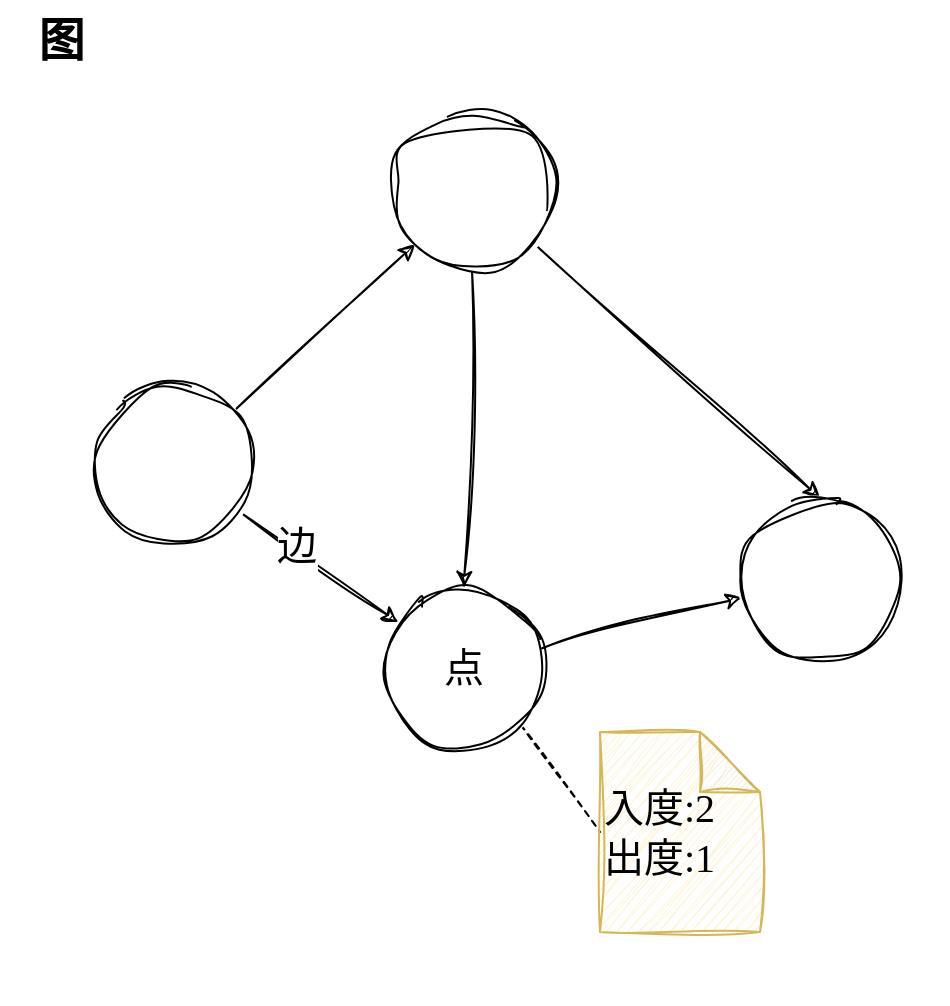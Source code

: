<mxfile>
    <diagram id="BZZcQW6atTqjhy44g_oU" name="第 1 页">
        <mxGraphModel dx="1132" dy="723" grid="0" gridSize="10" guides="1" tooltips="1" connect="1" arrows="1" fold="1" page="1" pageScale="1" pageWidth="1200" pageHeight="1600" background="#ffffff" math="1" shadow="0">
            <root>
                <mxCell id="0"/>
                <mxCell id="1" parent="0"/>
                <mxCell id="202" value="&amp;nbsp; &amp;nbsp;图" style="text;html=1;strokeColor=none;fillColor=none;align=left;verticalAlign=middle;whiteSpace=wrap;rounded=0;fontFamily=LXGW WenKai;fontSize=23;fontStyle=1" parent="1" vertex="1">
                    <mxGeometry x="83" y="56" width="235" height="39" as="geometry"/>
                </mxCell>
                <mxCell id="314" value="" style="edgeStyle=none;sketch=1;hachureGap=4;jiggle=2;curveFitting=1;html=1;fontFamily=Architects Daughter;fontSource=https%3A%2F%2Ffonts.googleapis.com%2Fcss%3Ffamily%3DArchitects%2BDaughter;fontSize=16;" edge="1" parent="1" source="310" target="313">
                    <mxGeometry relative="1" as="geometry"/>
                </mxCell>
                <mxCell id="316" value="" style="edgeStyle=none;sketch=1;hachureGap=4;jiggle=2;curveFitting=1;html=1;fontFamily=Architects Daughter;fontSource=https%3A%2F%2Ffonts.googleapis.com%2Fcss%3Ffamily%3DArchitects%2BDaughter;fontSize=16;" edge="1" parent="1" source="310" target="315">
                    <mxGeometry relative="1" as="geometry"/>
                </mxCell>
                <mxCell id="321" value="边" style="edgeLabel;html=1;align=center;verticalAlign=middle;resizable=0;points=[];fontSize=20;fontFamily=Architects Daughter;" vertex="1" connectable="0" parent="316">
                    <mxGeometry x="-0.319" y="2" relative="1" as="geometry">
                        <mxPoint as="offset"/>
                    </mxGeometry>
                </mxCell>
                <mxCell id="310" value="" style="ellipse;whiteSpace=wrap;html=1;aspect=fixed;sketch=1;hachureGap=4;jiggle=2;curveFitting=1;fontFamily=Architects Daughter;fontSource=https%3A%2F%2Ffonts.googleapis.com%2Fcss%3Ffamily%3DArchitects%2BDaughter;fontSize=20;" vertex="1" parent="1">
                    <mxGeometry x="130" y="249" width="80" height="80" as="geometry"/>
                </mxCell>
                <mxCell id="319" style="edgeStyle=none;sketch=1;hachureGap=4;jiggle=2;curveFitting=1;html=1;entryX=0.5;entryY=0;entryDx=0;entryDy=0;fontFamily=Architects Daughter;fontSource=https%3A%2F%2Ffonts.googleapis.com%2Fcss%3Ffamily%3DArchitects%2BDaughter;fontSize=16;" edge="1" parent="1" source="313" target="317">
                    <mxGeometry relative="1" as="geometry"/>
                </mxCell>
                <mxCell id="320" style="edgeStyle=none;sketch=1;hachureGap=4;jiggle=2;curveFitting=1;html=1;entryX=0.5;entryY=0;entryDx=0;entryDy=0;fontFamily=Architects Daughter;fontSource=https%3A%2F%2Ffonts.googleapis.com%2Fcss%3Ffamily%3DArchitects%2BDaughter;fontSize=16;" edge="1" parent="1" source="313" target="315">
                    <mxGeometry relative="1" as="geometry"/>
                </mxCell>
                <mxCell id="313" value="" style="ellipse;whiteSpace=wrap;html=1;fontSize=20;fontFamily=Architects Daughter;sketch=1;hachureGap=4;jiggle=2;curveFitting=1;fontSource=https%3A%2F%2Ffonts.googleapis.com%2Fcss%3Ffamily%3DArchitects%2BDaughter;" vertex="1" parent="1">
                    <mxGeometry x="280" y="111" width="80" height="80" as="geometry"/>
                </mxCell>
                <mxCell id="318" value="" style="edgeStyle=none;sketch=1;hachureGap=4;jiggle=2;curveFitting=1;html=1;fontFamily=Architects Daughter;fontSource=https%3A%2F%2Ffonts.googleapis.com%2Fcss%3Ffamily%3DArchitects%2BDaughter;fontSize=16;" edge="1" parent="1" source="315" target="317">
                    <mxGeometry relative="1" as="geometry"/>
                </mxCell>
                <mxCell id="323" style="edgeStyle=none;sketch=1;hachureGap=4;jiggle=2;curveFitting=1;html=1;exitX=1;exitY=1;exitDx=0;exitDy=0;entryX=0;entryY=0.5;entryDx=0;entryDy=0;entryPerimeter=0;fontFamily=AlimamaDaoLiTi;fontSize=16;dashed=1;endArrow=none;endFill=0;" edge="1" parent="1" source="315" target="322">
                    <mxGeometry relative="1" as="geometry"/>
                </mxCell>
                <mxCell id="315" value="点" style="ellipse;whiteSpace=wrap;html=1;aspect=fixed;sketch=1;hachureGap=4;jiggle=2;curveFitting=1;fontFamily=Architects Daughter;fontSource=https%3A%2F%2Ffonts.googleapis.com%2Fcss%3Ffamily%3DArchitects%2BDaughter;fontSize=20;" vertex="1" parent="1">
                    <mxGeometry x="275" y="350" width="80" height="80" as="geometry"/>
                </mxCell>
                <mxCell id="317" value="" style="ellipse;whiteSpace=wrap;html=1;aspect=fixed;sketch=1;hachureGap=4;jiggle=2;curveFitting=1;fontFamily=Architects Daughter;fontSource=https%3A%2F%2Ffonts.googleapis.com%2Fcss%3Ffamily%3DArchitects%2BDaughter;fontSize=20;" vertex="1" parent="1">
                    <mxGeometry x="453" y="305" width="80" height="80" as="geometry"/>
                </mxCell>
                <mxCell id="322" value="&lt;font face=&quot;AlimamaDaoLiTi&quot;&gt;入度:2&lt;br&gt;出度:1&lt;/font&gt;" style="shape=note;whiteSpace=wrap;html=1;backgroundOutline=1;darkOpacity=0.05;sketch=1;hachureGap=4;jiggle=2;curveFitting=1;fontFamily=Architects Daughter;fontSource=https%3A%2F%2Ffonts.googleapis.com%2Fcss%3Ffamily%3DArchitects%2BDaughter;fontSize=20;align=left;fillColor=#fff2cc;strokeColor=#d6b656;" vertex="1" parent="1">
                    <mxGeometry x="383" y="422" width="80" height="100" as="geometry"/>
                </mxCell>
                <mxCell id="324" value="&amp;nbsp;" style="text;html=1;align=center;verticalAlign=middle;resizable=0;points=[];autosize=1;strokeColor=none;fillColor=none;fontSize=20;fontFamily=AlimamaDaoLiTi;sketch=1;hachureGap=4;jiggle=2;curveFitting=1;" vertex="1" parent="1">
                    <mxGeometry x="533" y="522" width="24" height="36" as="geometry"/>
                </mxCell>
            </root>
        </mxGraphModel>
    </diagram>
</mxfile>